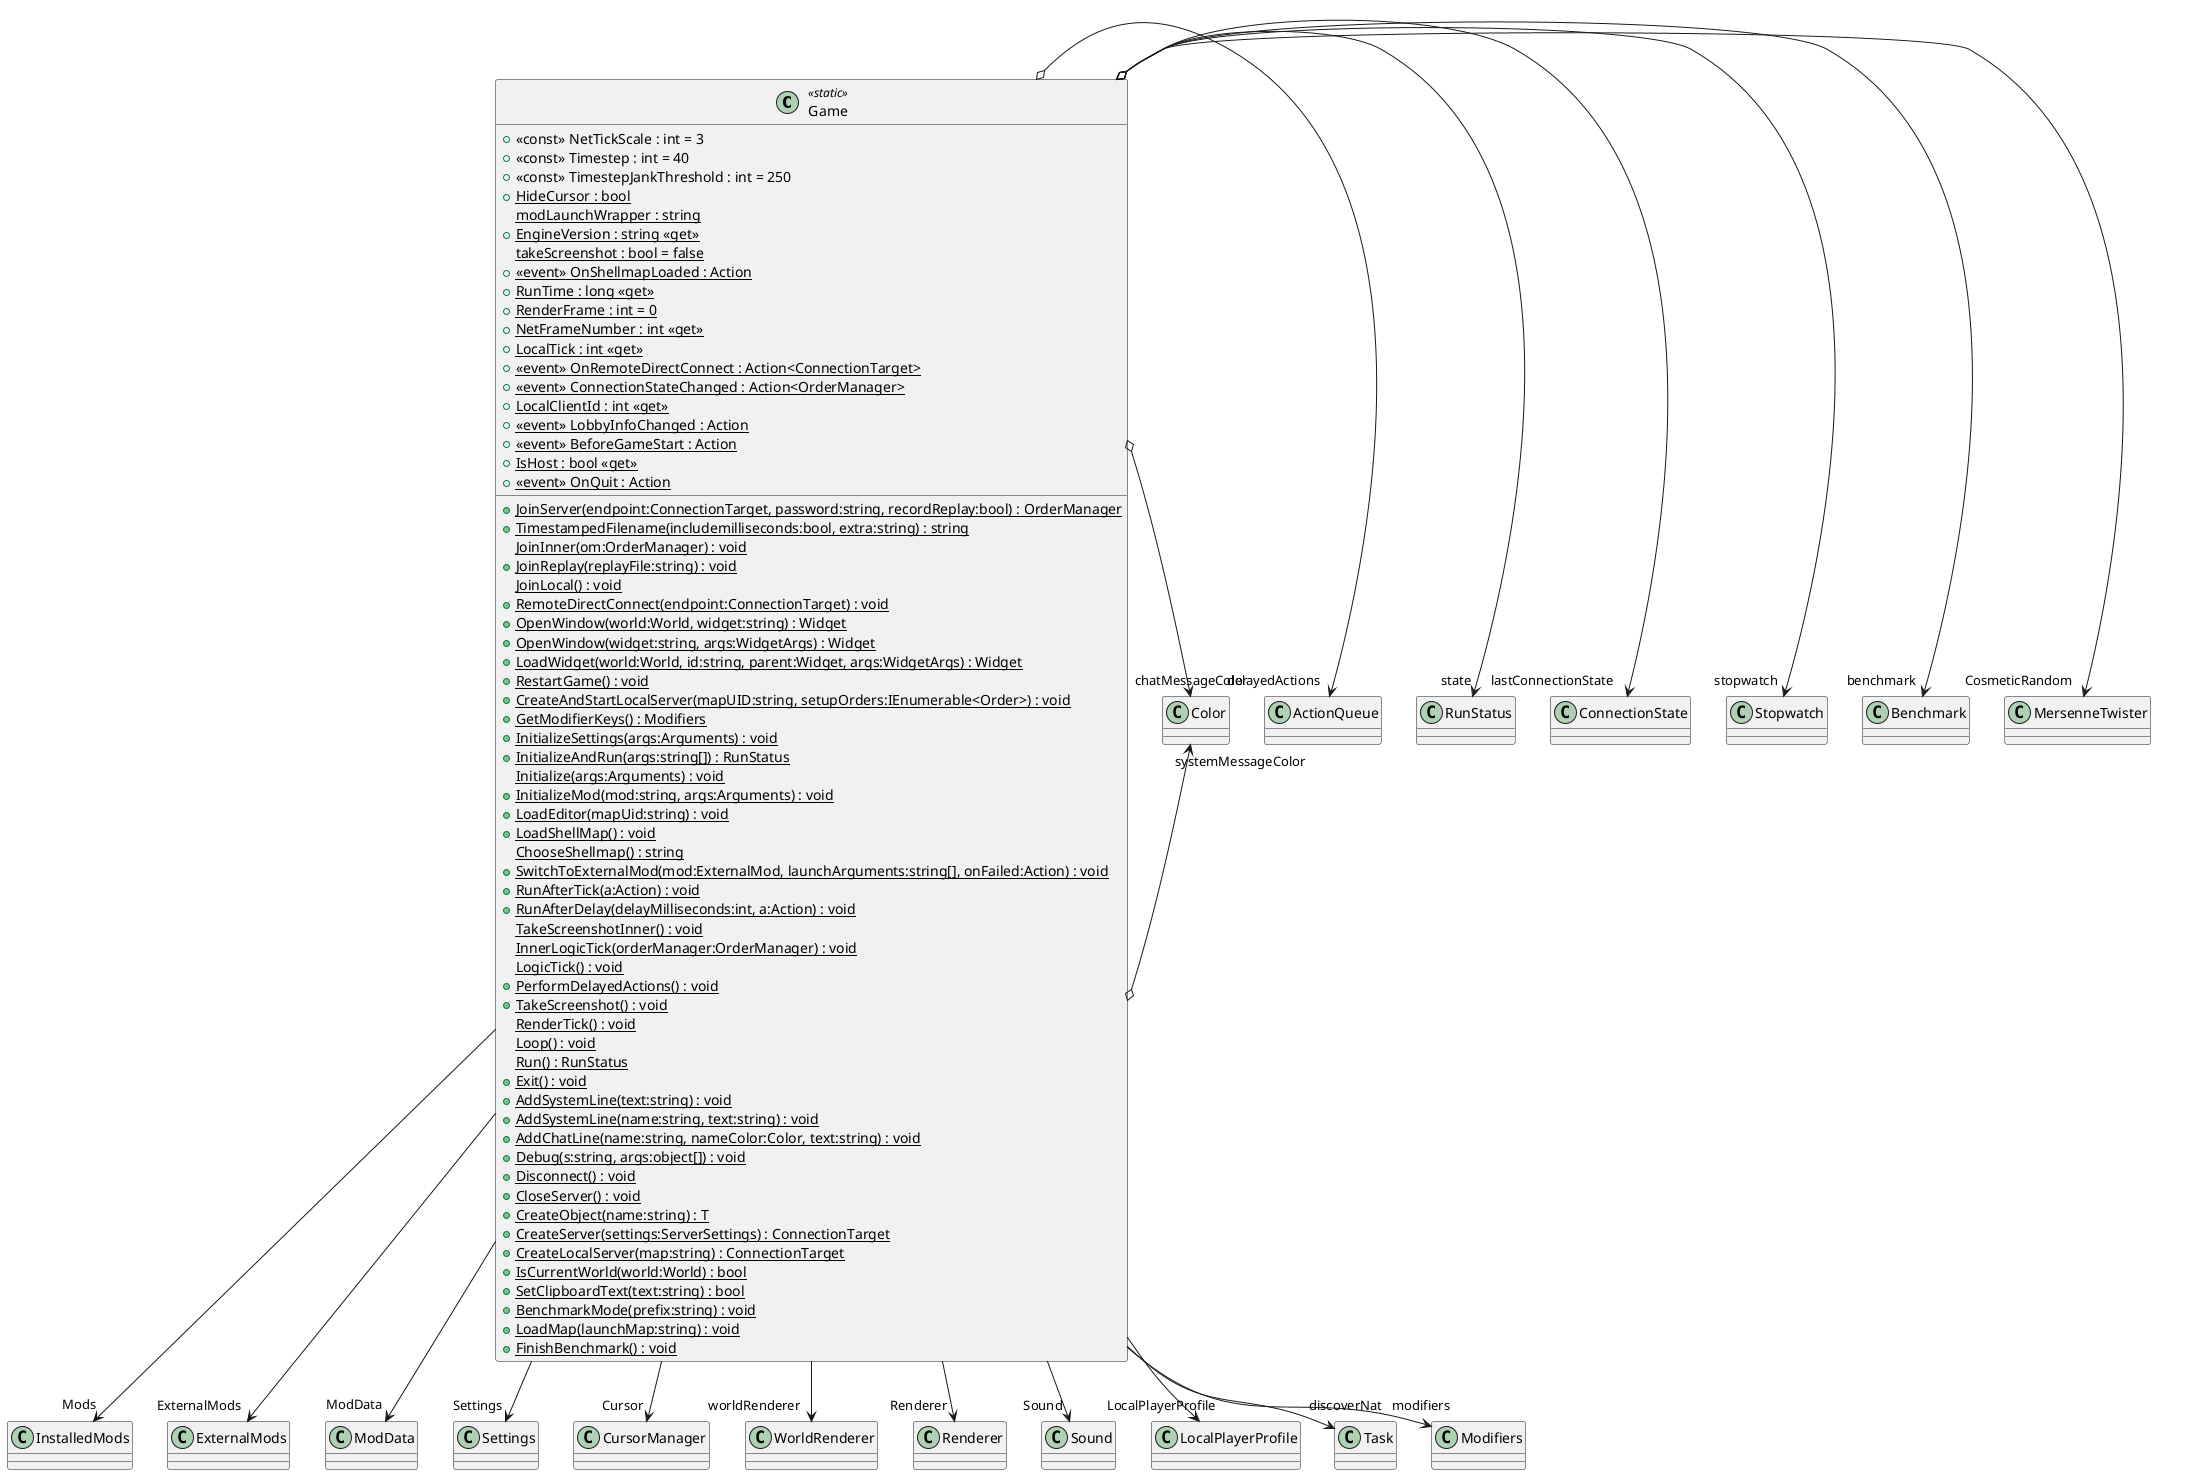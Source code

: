 @startuml
class Game <<static>> {
    + <<const>> NetTickScale : int = 3
    + <<const>> Timestep : int = 40
    + <<const>> TimestepJankThreshold : int = 250
    + {static} HideCursor : bool
    {static} modLaunchWrapper : string
    + {static} EngineVersion : string <<get>>
    {static} takeScreenshot : bool = false
    + {static}  <<event>> OnShellmapLoaded : Action 
    + {static} JoinServer(endpoint:ConnectionTarget, password:string, recordReplay:bool) : OrderManager
    + {static} TimestampedFilename(includemilliseconds:bool, extra:string) : string
    {static} JoinInner(om:OrderManager) : void
    + {static} JoinReplay(replayFile:string) : void
    {static} JoinLocal() : void
    + {static} RunTime : long <<get>>
    + {static} RenderFrame : int = 0
    + {static} NetFrameNumber : int <<get>>
    + {static} LocalTick : int <<get>>
    + {static}  <<event>> OnRemoteDirectConnect : Action<ConnectionTarget> 
    + {static}  <<event>> ConnectionStateChanged : Action<OrderManager> 
    + {static} LocalClientId : int <<get>>
    + {static} RemoteDirectConnect(endpoint:ConnectionTarget) : void
    + {static} OpenWindow(world:World, widget:string) : Widget
    + {static} OpenWindow(widget:string, args:WidgetArgs) : Widget
    + {static} LoadWidget(world:World, id:string, parent:Widget, args:WidgetArgs) : Widget
    + {static}  <<event>> LobbyInfoChanged : Action 
    + {static}  <<event>> BeforeGameStart : Action 
    + {static} RestartGame() : void
    + {static} CreateAndStartLocalServer(mapUID:string, setupOrders:IEnumerable<Order>) : void
    + {static} IsHost : bool <<get>>
    + {static} GetModifierKeys() : Modifiers
    + {static} InitializeSettings(args:Arguments) : void
    + {static} InitializeAndRun(args:string[]) : RunStatus
    {static} Initialize(args:Arguments) : void
    + {static} InitializeMod(mod:string, args:Arguments) : void
    + {static} LoadEditor(mapUid:string) : void
    + {static} LoadShellMap() : void
    {static} ChooseShellmap() : string
    + {static} SwitchToExternalMod(mod:ExternalMod, launchArguments:string[], onFailed:Action) : void
    + {static}  <<event>> OnQuit : Action 
    + {static} RunAfterTick(a:Action) : void
    + {static} RunAfterDelay(delayMilliseconds:int, a:Action) : void
    {static} TakeScreenshotInner() : void
    {static} InnerLogicTick(orderManager:OrderManager) : void
    {static} LogicTick() : void
    + {static} PerformDelayedActions() : void
    + {static} TakeScreenshot() : void
    {static} RenderTick() : void
    {static} Loop() : void
    {static} Run() : RunStatus
    + {static} Exit() : void
    + {static} AddSystemLine(text:string) : void
    + {static} AddSystemLine(name:string, text:string) : void
    + {static} AddChatLine(name:string, nameColor:Color, text:string) : void
    + {static} Debug(s:string, args:object[]) : void
    + {static} Disconnect() : void
    + {static} CloseServer() : void
    + {static} CreateObject(name:string) : T
    + {static} CreateServer(settings:ServerSettings) : ConnectionTarget
    + {static} CreateLocalServer(map:string) : ConnectionTarget
    + {static} IsCurrentWorld(world:World) : bool
    + {static} SetClipboardText(text:string) : bool
    + {static} BenchmarkMode(prefix:string) : void
    + {static} LoadMap(launchMap:string) : void
    + {static} FinishBenchmark() : void
}
Game --> "Mods" InstalledMods
Game --> "ExternalMods" ExternalMods
Game --> "ModData" ModData
Game --> "Settings" Settings
Game --> "Cursor" CursorManager
Game --> "worldRenderer" WorldRenderer
Game o-> "CosmeticRandom" MersenneTwister
Game --> "Renderer" Renderer
Game --> "Sound" Sound
Game --> "LocalPlayerProfile" LocalPlayerProfile
Game --> "discoverNat" Task
Game o-> "benchmark" Benchmark
Game o-> "stopwatch" Stopwatch
Game o-> "lastConnectionState" ConnectionState
Game --> "modifiers" Modifiers
Game o-> "state" RunStatus
Game o-> "delayedActions" ActionQueue
Game o-> "systemMessageColor" Color
Game o-> "chatMessageColor" Color
@enduml

